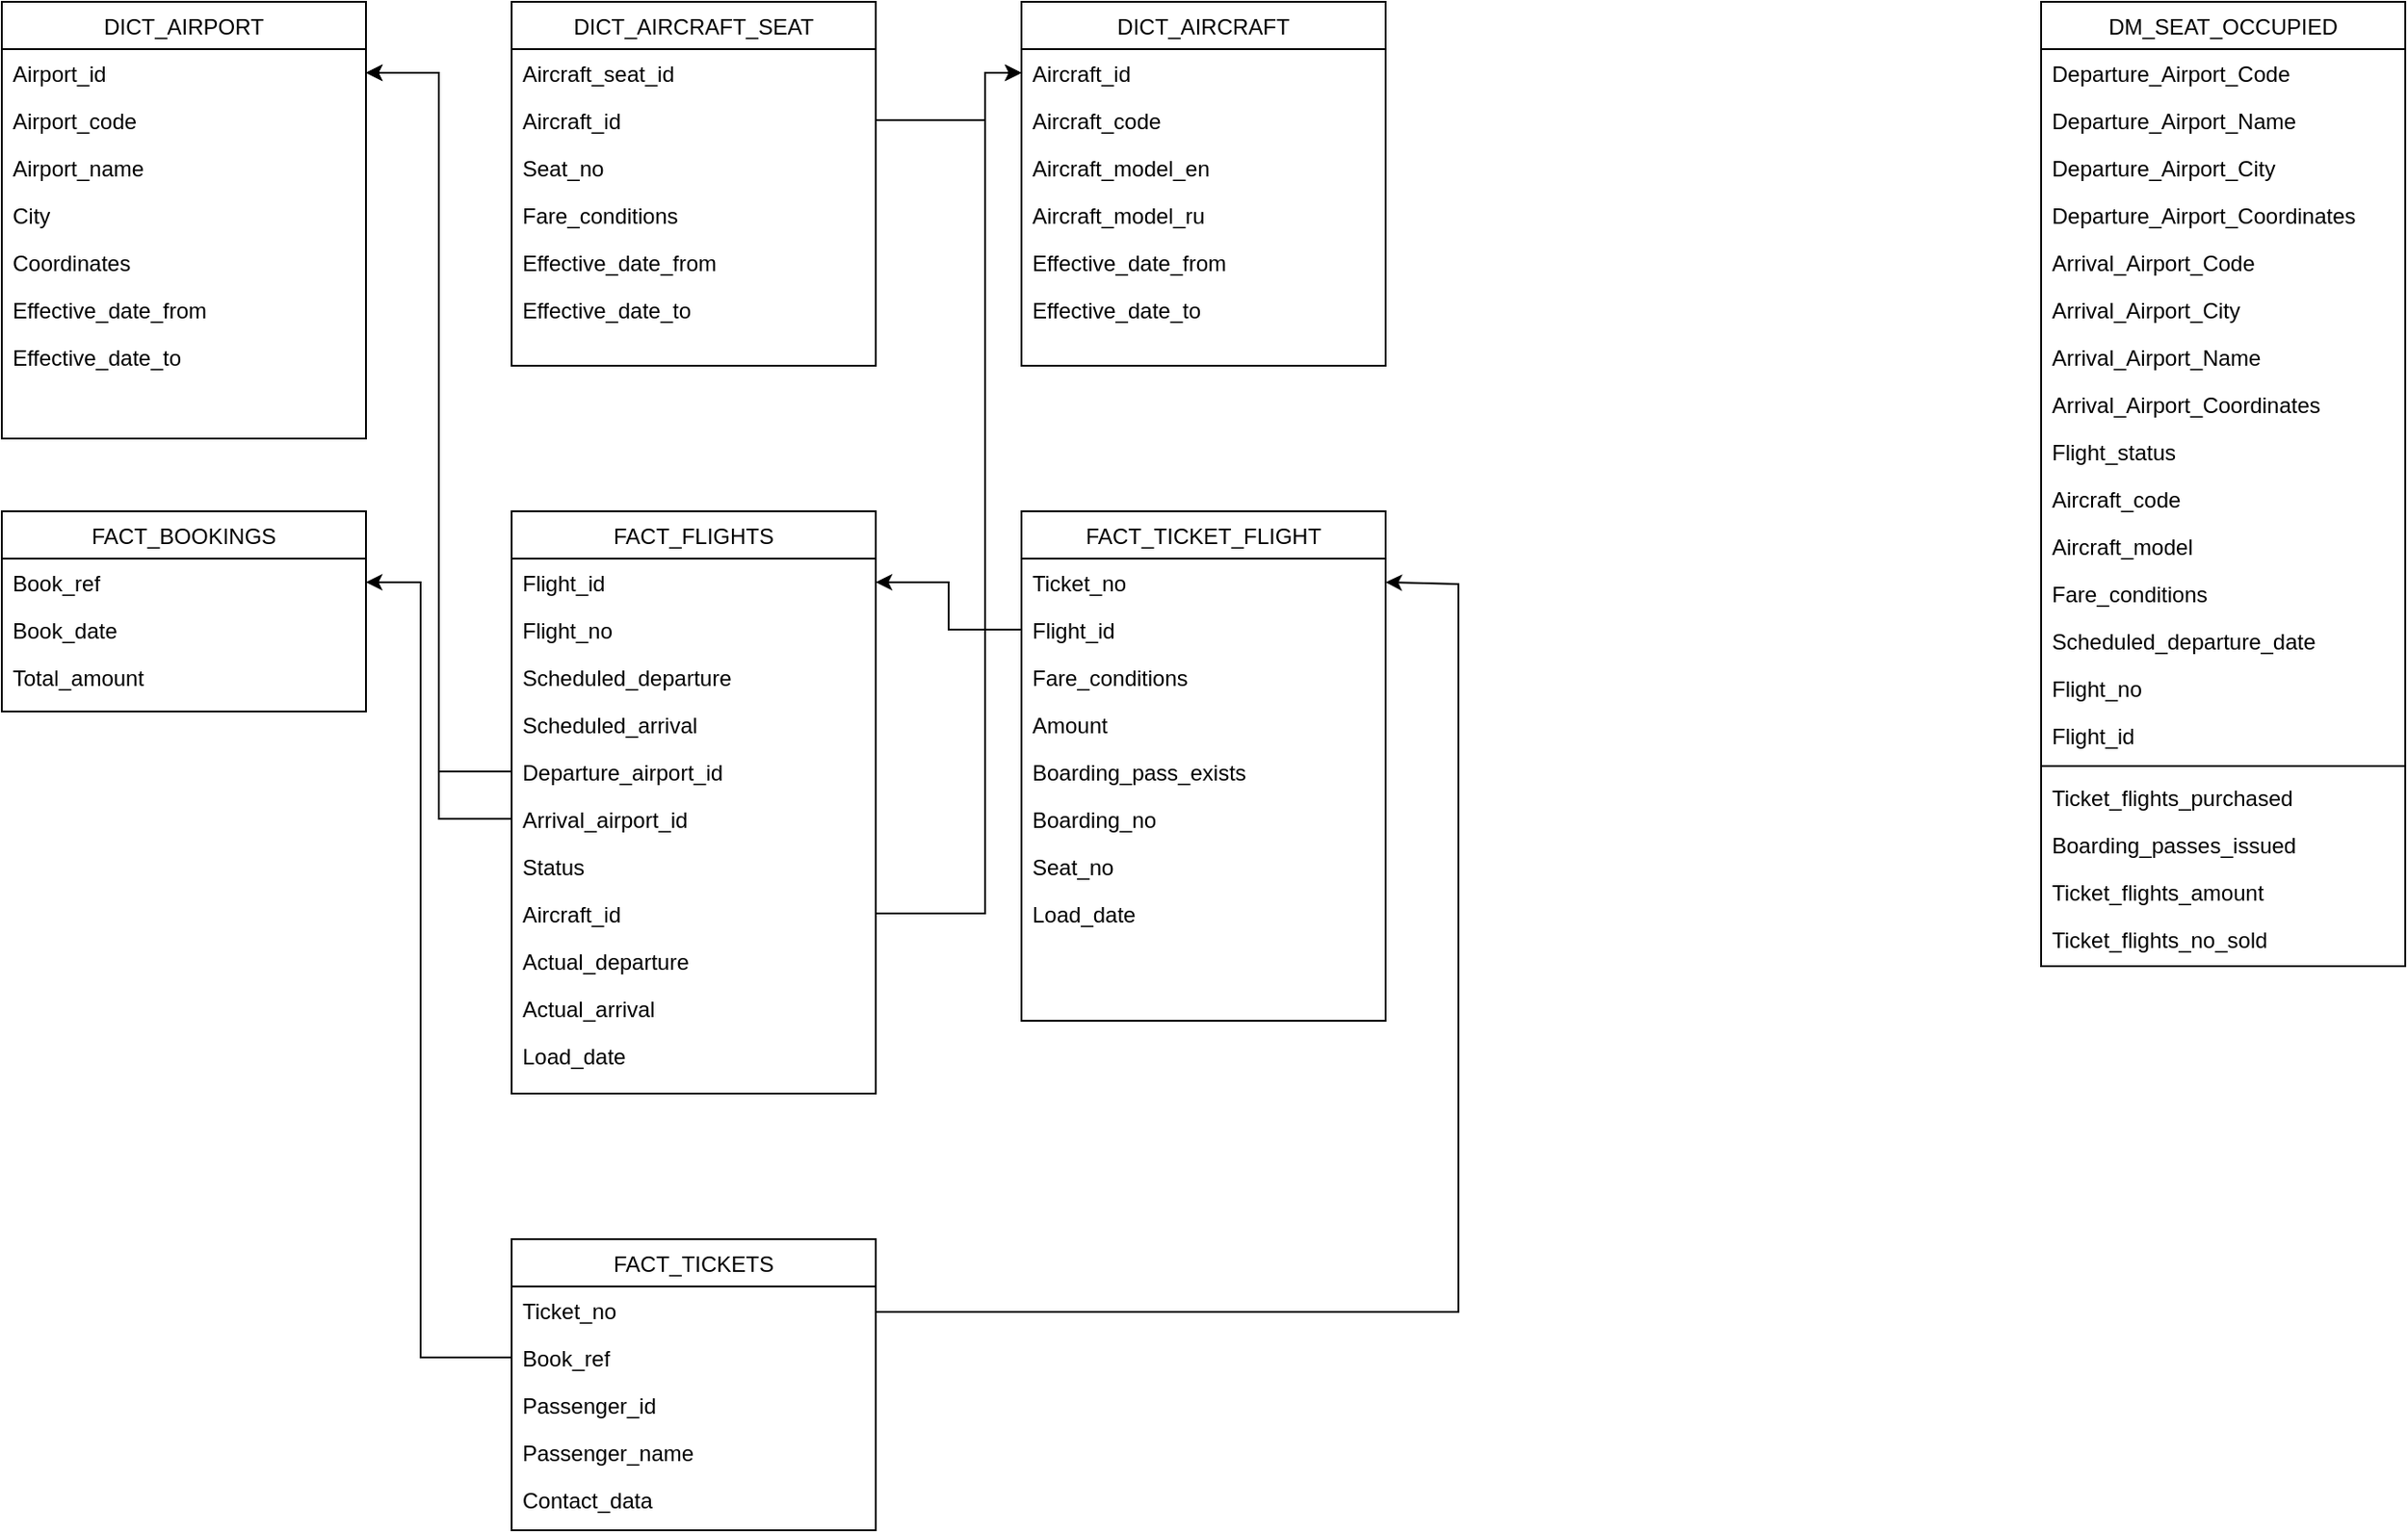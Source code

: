 <mxfile version="26.0.2">
  <diagram id="C5RBs43oDa-KdzZeNtuy" name="Page-1">
    <mxGraphModel grid="1" page="1" gridSize="10" guides="1" tooltips="1" connect="1" arrows="1" fold="1" pageScale="1" pageWidth="827" pageHeight="1169" math="0" shadow="0">
      <root>
        <mxCell id="WIyWlLk6GJQsqaUBKTNV-0" />
        <mxCell id="WIyWlLk6GJQsqaUBKTNV-1" parent="WIyWlLk6GJQsqaUBKTNV-0" />
        <mxCell id="aWT-A9fCjf0w6xsOzG6j-0" value="DM_SEAT_OCCUPIED" style="swimlane;fontStyle=0;align=center;verticalAlign=top;childLayout=stackLayout;horizontal=1;startSize=26;horizontalStack=0;resizeParent=1;resizeLast=0;collapsible=1;marginBottom=0;rounded=0;shadow=0;strokeWidth=1;" vertex="1" parent="WIyWlLk6GJQsqaUBKTNV-1">
          <mxGeometry x="1200" y="120" width="200" height="530" as="geometry">
            <mxRectangle x="550" y="140" width="160" height="26" as="alternateBounds" />
          </mxGeometry>
        </mxCell>
        <mxCell id="aWT-A9fCjf0w6xsOzG6j-1" value="Departure_Airport_Code" style="text;align=left;verticalAlign=top;spacingLeft=4;spacingRight=4;overflow=hidden;rotatable=0;points=[[0,0.5],[1,0.5]];portConstraint=eastwest;" vertex="1" parent="aWT-A9fCjf0w6xsOzG6j-0">
          <mxGeometry y="26" width="200" height="26" as="geometry" />
        </mxCell>
        <mxCell id="aWT-A9fCjf0w6xsOzG6j-2" value="Departure_Airport_Name" style="text;align=left;verticalAlign=top;spacingLeft=4;spacingRight=4;overflow=hidden;rotatable=0;points=[[0,0.5],[1,0.5]];portConstraint=eastwest;rounded=0;shadow=0;html=0;" vertex="1" parent="aWT-A9fCjf0w6xsOzG6j-0">
          <mxGeometry y="52" width="200" height="26" as="geometry" />
        </mxCell>
        <mxCell id="aWT-A9fCjf0w6xsOzG6j-3" value="Departure_Airport_City" style="text;align=left;verticalAlign=top;spacingLeft=4;spacingRight=4;overflow=hidden;rotatable=0;points=[[0,0.5],[1,0.5]];portConstraint=eastwest;rounded=0;shadow=0;html=0;" vertex="1" parent="aWT-A9fCjf0w6xsOzG6j-0">
          <mxGeometry y="78" width="200" height="26" as="geometry" />
        </mxCell>
        <mxCell id="aWT-A9fCjf0w6xsOzG6j-4" value="Departure_Airport_Coordinates" style="text;align=left;verticalAlign=top;spacingLeft=4;spacingRight=4;overflow=hidden;rotatable=0;points=[[0,0.5],[1,0.5]];portConstraint=eastwest;rounded=0;shadow=0;html=0;" vertex="1" parent="aWT-A9fCjf0w6xsOzG6j-0">
          <mxGeometry y="104" width="200" height="26" as="geometry" />
        </mxCell>
        <mxCell id="aWT-A9fCjf0w6xsOzG6j-9" value="Arrival_Airport_Code" style="text;align=left;verticalAlign=top;spacingLeft=4;spacingRight=4;overflow=hidden;rotatable=0;points=[[0,0.5],[1,0.5]];portConstraint=eastwest;" vertex="1" parent="aWT-A9fCjf0w6xsOzG6j-0">
          <mxGeometry y="130" width="200" height="26" as="geometry" />
        </mxCell>
        <mxCell id="aWT-A9fCjf0w6xsOzG6j-11" value="Arrival_Airport_City" style="text;align=left;verticalAlign=top;spacingLeft=4;spacingRight=4;overflow=hidden;rotatable=0;points=[[0,0.5],[1,0.5]];portConstraint=eastwest;rounded=0;shadow=0;html=0;" vertex="1" parent="aWT-A9fCjf0w6xsOzG6j-0">
          <mxGeometry y="156" width="200" height="26" as="geometry" />
        </mxCell>
        <mxCell id="aWT-A9fCjf0w6xsOzG6j-10" value="Arrival_Airport_Name" style="text;align=left;verticalAlign=top;spacingLeft=4;spacingRight=4;overflow=hidden;rotatable=0;points=[[0,0.5],[1,0.5]];portConstraint=eastwest;rounded=0;shadow=0;html=0;" vertex="1" parent="aWT-A9fCjf0w6xsOzG6j-0">
          <mxGeometry y="182" width="200" height="26" as="geometry" />
        </mxCell>
        <mxCell id="aWT-A9fCjf0w6xsOzG6j-12" value="Arrival_Airport_Coordinates" style="text;align=left;verticalAlign=top;spacingLeft=4;spacingRight=4;overflow=hidden;rotatable=0;points=[[0,0.5],[1,0.5]];portConstraint=eastwest;rounded=0;shadow=0;html=0;" vertex="1" parent="aWT-A9fCjf0w6xsOzG6j-0">
          <mxGeometry y="208" width="200" height="26" as="geometry" />
        </mxCell>
        <mxCell id="aWT-A9fCjf0w6xsOzG6j-7" value="Flight_status" style="text;align=left;verticalAlign=top;spacingLeft=4;spacingRight=4;overflow=hidden;rotatable=0;points=[[0,0.5],[1,0.5]];portConstraint=eastwest;" vertex="1" parent="aWT-A9fCjf0w6xsOzG6j-0">
          <mxGeometry y="234" width="200" height="26" as="geometry" />
        </mxCell>
        <mxCell id="aWT-A9fCjf0w6xsOzG6j-13" value="Aircraft_code" style="text;align=left;verticalAlign=top;spacingLeft=4;spacingRight=4;overflow=hidden;rotatable=0;points=[[0,0.5],[1,0.5]];portConstraint=eastwest;" vertex="1" parent="aWT-A9fCjf0w6xsOzG6j-0">
          <mxGeometry y="260" width="200" height="26" as="geometry" />
        </mxCell>
        <mxCell id="aWT-A9fCjf0w6xsOzG6j-8" value="Aircraft_model" style="text;align=left;verticalAlign=top;spacingLeft=4;spacingRight=4;overflow=hidden;rotatable=0;points=[[0,0.5],[1,0.5]];portConstraint=eastwest;" vertex="1" parent="aWT-A9fCjf0w6xsOzG6j-0">
          <mxGeometry y="286" width="200" height="26" as="geometry" />
        </mxCell>
        <mxCell id="aWT-A9fCjf0w6xsOzG6j-14" value="Fare_conditions" style="text;align=left;verticalAlign=top;spacingLeft=4;spacingRight=4;overflow=hidden;rotatable=0;points=[[0,0.5],[1,0.5]];portConstraint=eastwest;" vertex="1" parent="aWT-A9fCjf0w6xsOzG6j-0">
          <mxGeometry y="312" width="200" height="26" as="geometry" />
        </mxCell>
        <mxCell id="aWT-A9fCjf0w6xsOzG6j-15" value="Scheduled_departure_date" style="text;align=left;verticalAlign=top;spacingLeft=4;spacingRight=4;overflow=hidden;rotatable=0;points=[[0,0.5],[1,0.5]];portConstraint=eastwest;" vertex="1" parent="aWT-A9fCjf0w6xsOzG6j-0">
          <mxGeometry y="338" width="200" height="26" as="geometry" />
        </mxCell>
        <mxCell id="83cixHZcmBQuGo1QMCid-1" value="Flight_no" style="text;align=left;verticalAlign=top;spacingLeft=4;spacingRight=4;overflow=hidden;rotatable=0;points=[[0,0.5],[1,0.5]];portConstraint=eastwest;" vertex="1" parent="aWT-A9fCjf0w6xsOzG6j-0">
          <mxGeometry y="364" width="200" height="26" as="geometry" />
        </mxCell>
        <mxCell id="83cixHZcmBQuGo1QMCid-2" value="Flight_id" style="text;align=left;verticalAlign=top;spacingLeft=4;spacingRight=4;overflow=hidden;rotatable=0;points=[[0,0.5],[1,0.5]];portConstraint=eastwest;" vertex="1" parent="aWT-A9fCjf0w6xsOzG6j-0">
          <mxGeometry y="390" width="200" height="26" as="geometry" />
        </mxCell>
        <mxCell id="aWT-A9fCjf0w6xsOzG6j-6" value="" style="line;html=1;strokeWidth=1;align=left;verticalAlign=middle;spacingTop=-1;spacingLeft=3;spacingRight=3;rotatable=0;labelPosition=right;points=[];portConstraint=eastwest;" vertex="1" parent="aWT-A9fCjf0w6xsOzG6j-0">
          <mxGeometry y="416" width="200" height="8" as="geometry" />
        </mxCell>
        <mxCell id="83cixHZcmBQuGo1QMCid-0" value="Ticket_flights_purchased" style="text;align=left;verticalAlign=top;spacingLeft=4;spacingRight=4;overflow=hidden;rotatable=0;points=[[0,0.5],[1,0.5]];portConstraint=eastwest;" vertex="1" parent="aWT-A9fCjf0w6xsOzG6j-0">
          <mxGeometry y="424" width="200" height="26" as="geometry" />
        </mxCell>
        <mxCell id="aWT-A9fCjf0w6xsOzG6j-18" value="Boarding_passes_issued" style="text;align=left;verticalAlign=top;spacingLeft=4;spacingRight=4;overflow=hidden;rotatable=0;points=[[0,0.5],[1,0.5]];portConstraint=eastwest;" vertex="1" parent="aWT-A9fCjf0w6xsOzG6j-0">
          <mxGeometry y="450" width="200" height="26" as="geometry" />
        </mxCell>
        <mxCell id="aWT-A9fCjf0w6xsOzG6j-17" value="Ticket_flights_amount" style="text;align=left;verticalAlign=top;spacingLeft=4;spacingRight=4;overflow=hidden;rotatable=0;points=[[0,0.5],[1,0.5]];portConstraint=eastwest;" vertex="1" parent="aWT-A9fCjf0w6xsOzG6j-0">
          <mxGeometry y="476" width="200" height="26" as="geometry" />
        </mxCell>
        <mxCell id="aWT-A9fCjf0w6xsOzG6j-16" value="Ticket_flights_no_sold" style="text;align=left;verticalAlign=top;spacingLeft=4;spacingRight=4;overflow=hidden;rotatable=0;points=[[0,0.5],[1,0.5]];portConstraint=eastwest;" vertex="1" parent="aWT-A9fCjf0w6xsOzG6j-0">
          <mxGeometry y="502" width="200" height="26" as="geometry" />
        </mxCell>
        <mxCell id="aWT-A9fCjf0w6xsOzG6j-19" value="FACT_FLIGHTS" style="swimlane;fontStyle=0;align=center;verticalAlign=top;childLayout=stackLayout;horizontal=1;startSize=26;horizontalStack=0;resizeParent=1;resizeLast=0;collapsible=1;marginBottom=0;rounded=0;shadow=0;strokeWidth=1;" vertex="1" parent="WIyWlLk6GJQsqaUBKTNV-1">
          <mxGeometry x="360" y="400" width="200" height="320" as="geometry">
            <mxRectangle x="550" y="140" width="160" height="26" as="alternateBounds" />
          </mxGeometry>
        </mxCell>
        <mxCell id="aWT-A9fCjf0w6xsOzG6j-40" value="Flight_id" style="text;align=left;verticalAlign=top;spacingLeft=4;spacingRight=4;overflow=hidden;rotatable=0;points=[[0,0.5],[1,0.5]];portConstraint=eastwest;" vertex="1" parent="aWT-A9fCjf0w6xsOzG6j-19">
          <mxGeometry y="26" width="200" height="26" as="geometry" />
        </mxCell>
        <mxCell id="aWT-A9fCjf0w6xsOzG6j-38" value="Flight_no" style="text;align=left;verticalAlign=top;spacingLeft=4;spacingRight=4;overflow=hidden;rotatable=0;points=[[0,0.5],[1,0.5]];portConstraint=eastwest;" vertex="1" parent="aWT-A9fCjf0w6xsOzG6j-19">
          <mxGeometry y="52" width="200" height="26" as="geometry" />
        </mxCell>
        <mxCell id="aWT-A9fCjf0w6xsOzG6j-21" value="Scheduled_departure" style="text;align=left;verticalAlign=top;spacingLeft=4;spacingRight=4;overflow=hidden;rotatable=0;points=[[0,0.5],[1,0.5]];portConstraint=eastwest;rounded=0;shadow=0;html=0;" vertex="1" parent="aWT-A9fCjf0w6xsOzG6j-19">
          <mxGeometry y="78" width="200" height="26" as="geometry" />
        </mxCell>
        <mxCell id="aWT-A9fCjf0w6xsOzG6j-24" value="Scheduled_arrival" style="text;align=left;verticalAlign=top;spacingLeft=4;spacingRight=4;overflow=hidden;rotatable=0;points=[[0,0.5],[1,0.5]];portConstraint=eastwest;" vertex="1" parent="aWT-A9fCjf0w6xsOzG6j-19">
          <mxGeometry y="104" width="200" height="26" as="geometry" />
        </mxCell>
        <mxCell id="aWT-A9fCjf0w6xsOzG6j-39" value="Departure_airport_id" style="text;align=left;verticalAlign=top;spacingLeft=4;spacingRight=4;overflow=hidden;rotatable=0;points=[[0,0.5],[1,0.5]];portConstraint=eastwest;" vertex="1" parent="aWT-A9fCjf0w6xsOzG6j-19">
          <mxGeometry y="130" width="200" height="26" as="geometry" />
        </mxCell>
        <mxCell id="aWT-A9fCjf0w6xsOzG6j-41" value="Arrival_airport_id" style="text;align=left;verticalAlign=top;spacingLeft=4;spacingRight=4;overflow=hidden;rotatable=0;points=[[0,0.5],[1,0.5]];portConstraint=eastwest;" vertex="1" parent="aWT-A9fCjf0w6xsOzG6j-19">
          <mxGeometry y="156" width="200" height="26" as="geometry" />
        </mxCell>
        <mxCell id="aWT-A9fCjf0w6xsOzG6j-42" value="Status" style="text;align=left;verticalAlign=top;spacingLeft=4;spacingRight=4;overflow=hidden;rotatable=0;points=[[0,0.5],[1,0.5]];portConstraint=eastwest;" vertex="1" parent="aWT-A9fCjf0w6xsOzG6j-19">
          <mxGeometry y="182" width="200" height="26" as="geometry" />
        </mxCell>
        <mxCell id="aWT-A9fCjf0w6xsOzG6j-44" value="Aircraft_id" style="text;align=left;verticalAlign=top;spacingLeft=4;spacingRight=4;overflow=hidden;rotatable=0;points=[[0,0.5],[1,0.5]];portConstraint=eastwest;" vertex="1" parent="aWT-A9fCjf0w6xsOzG6j-19">
          <mxGeometry y="208" width="200" height="26" as="geometry" />
        </mxCell>
        <mxCell id="aWT-A9fCjf0w6xsOzG6j-43" value="Actual_departure" style="text;align=left;verticalAlign=top;spacingLeft=4;spacingRight=4;overflow=hidden;rotatable=0;points=[[0,0.5],[1,0.5]];portConstraint=eastwest;" vertex="1" parent="aWT-A9fCjf0w6xsOzG6j-19">
          <mxGeometry y="234" width="200" height="26" as="geometry" />
        </mxCell>
        <mxCell id="aWT-A9fCjf0w6xsOzG6j-45" value="Actual_arrival" style="text;align=left;verticalAlign=top;spacingLeft=4;spacingRight=4;overflow=hidden;rotatable=0;points=[[0,0.5],[1,0.5]];portConstraint=eastwest;" vertex="1" parent="aWT-A9fCjf0w6xsOzG6j-19">
          <mxGeometry y="260" width="200" height="26" as="geometry" />
        </mxCell>
        <mxCell id="tGXGNYlhGHzDCKArk0Gj-0" value="Load_date&#xa;" style="text;align=left;verticalAlign=top;spacingLeft=4;spacingRight=4;overflow=hidden;rotatable=0;points=[[0,0.5],[1,0.5]];portConstraint=eastwest;" vertex="1" parent="aWT-A9fCjf0w6xsOzG6j-19">
          <mxGeometry y="286" width="200" height="26" as="geometry" />
        </mxCell>
        <mxCell id="aWT-A9fCjf0w6xsOzG6j-49" value="DICT_AIRPORT" style="swimlane;fontStyle=0;align=center;verticalAlign=top;childLayout=stackLayout;horizontal=1;startSize=26;horizontalStack=0;resizeParent=1;resizeLast=0;collapsible=1;marginBottom=0;rounded=0;shadow=0;strokeWidth=1;" vertex="1" parent="WIyWlLk6GJQsqaUBKTNV-1">
          <mxGeometry x="80" y="120" width="200" height="240" as="geometry">
            <mxRectangle x="550" y="140" width="160" height="26" as="alternateBounds" />
          </mxGeometry>
        </mxCell>
        <mxCell id="aWT-A9fCjf0w6xsOzG6j-50" value="Airport_id" style="text;align=left;verticalAlign=top;spacingLeft=4;spacingRight=4;overflow=hidden;rotatable=0;points=[[0,0.5],[1,0.5]];portConstraint=eastwest;" vertex="1" parent="aWT-A9fCjf0w6xsOzG6j-49">
          <mxGeometry y="26" width="200" height="26" as="geometry" />
        </mxCell>
        <mxCell id="aWT-A9fCjf0w6xsOzG6j-51" value="Airport_code" style="text;align=left;verticalAlign=top;spacingLeft=4;spacingRight=4;overflow=hidden;rotatable=0;points=[[0,0.5],[1,0.5]];portConstraint=eastwest;" vertex="1" parent="aWT-A9fCjf0w6xsOzG6j-49">
          <mxGeometry y="52" width="200" height="26" as="geometry" />
        </mxCell>
        <mxCell id="aWT-A9fCjf0w6xsOzG6j-52" value="Airport_name" style="text;align=left;verticalAlign=top;spacingLeft=4;spacingRight=4;overflow=hidden;rotatable=0;points=[[0,0.5],[1,0.5]];portConstraint=eastwest;" vertex="1" parent="aWT-A9fCjf0w6xsOzG6j-49">
          <mxGeometry y="78" width="200" height="26" as="geometry" />
        </mxCell>
        <mxCell id="aWT-A9fCjf0w6xsOzG6j-53" value="City" style="text;align=left;verticalAlign=top;spacingLeft=4;spacingRight=4;overflow=hidden;rotatable=0;points=[[0,0.5],[1,0.5]];portConstraint=eastwest;rounded=0;shadow=0;html=0;" vertex="1" parent="aWT-A9fCjf0w6xsOzG6j-49">
          <mxGeometry y="104" width="200" height="26" as="geometry" />
        </mxCell>
        <mxCell id="aWT-A9fCjf0w6xsOzG6j-54" value="Coordinates" style="text;align=left;verticalAlign=top;spacingLeft=4;spacingRight=4;overflow=hidden;rotatable=0;points=[[0,0.5],[1,0.5]];portConstraint=eastwest;" vertex="1" parent="aWT-A9fCjf0w6xsOzG6j-49">
          <mxGeometry y="130" width="200" height="26" as="geometry" />
        </mxCell>
        <mxCell id="aWT-A9fCjf0w6xsOzG6j-63" value="Effective_date_from" style="text;align=left;verticalAlign=top;spacingLeft=4;spacingRight=4;overflow=hidden;rotatable=0;points=[[0,0.5],[1,0.5]];portConstraint=eastwest;" vertex="1" parent="aWT-A9fCjf0w6xsOzG6j-49">
          <mxGeometry y="156" width="200" height="26" as="geometry" />
        </mxCell>
        <mxCell id="aWT-A9fCjf0w6xsOzG6j-64" value="Effective_date_to" style="text;align=left;verticalAlign=top;spacingLeft=4;spacingRight=4;overflow=hidden;rotatable=0;points=[[0,0.5],[1,0.5]];portConstraint=eastwest;" vertex="1" parent="aWT-A9fCjf0w6xsOzG6j-49">
          <mxGeometry y="182" width="200" height="26" as="geometry" />
        </mxCell>
        <mxCell id="aWT-A9fCjf0w6xsOzG6j-65" style="edgeStyle=orthogonalEdgeStyle;rounded=0;orthogonalLoop=1;jettySize=auto;html=1;entryX=1;entryY=0.5;entryDx=0;entryDy=0;" edge="1" parent="WIyWlLk6GJQsqaUBKTNV-1" source="aWT-A9fCjf0w6xsOzG6j-41" target="aWT-A9fCjf0w6xsOzG6j-50">
          <mxGeometry relative="1" as="geometry">
            <mxPoint x="280" y="439" as="targetPoint" />
            <Array as="points">
              <mxPoint x="320" y="569" />
              <mxPoint x="320" y="159" />
            </Array>
          </mxGeometry>
        </mxCell>
        <mxCell id="aWT-A9fCjf0w6xsOzG6j-67" style="edgeStyle=orthogonalEdgeStyle;rounded=0;orthogonalLoop=1;jettySize=auto;html=1;entryX=1;entryY=0.5;entryDx=0;entryDy=0;" edge="1" parent="WIyWlLk6GJQsqaUBKTNV-1" source="aWT-A9fCjf0w6xsOzG6j-39" target="aWT-A9fCjf0w6xsOzG6j-50">
          <mxGeometry relative="1" as="geometry">
            <Array as="points">
              <mxPoint x="320" y="543" />
              <mxPoint x="320" y="159" />
            </Array>
          </mxGeometry>
        </mxCell>
        <mxCell id="aWT-A9fCjf0w6xsOzG6j-68" value="DICT_AIRCRAFT" style="swimlane;fontStyle=0;align=center;verticalAlign=top;childLayout=stackLayout;horizontal=1;startSize=26;horizontalStack=0;resizeParent=1;resizeLast=0;collapsible=1;marginBottom=0;rounded=0;shadow=0;strokeWidth=1;" vertex="1" parent="WIyWlLk6GJQsqaUBKTNV-1">
          <mxGeometry x="640" y="120" width="200" height="200" as="geometry">
            <mxRectangle x="550" y="140" width="160" height="26" as="alternateBounds" />
          </mxGeometry>
        </mxCell>
        <mxCell id="aWT-A9fCjf0w6xsOzG6j-69" value="Aircraft_id" style="text;align=left;verticalAlign=top;spacingLeft=4;spacingRight=4;overflow=hidden;rotatable=0;points=[[0,0.5],[1,0.5]];portConstraint=eastwest;" vertex="1" parent="aWT-A9fCjf0w6xsOzG6j-68">
          <mxGeometry y="26" width="200" height="26" as="geometry" />
        </mxCell>
        <mxCell id="aWT-A9fCjf0w6xsOzG6j-70" value="Aircraft_code" style="text;align=left;verticalAlign=top;spacingLeft=4;spacingRight=4;overflow=hidden;rotatable=0;points=[[0,0.5],[1,0.5]];portConstraint=eastwest;" vertex="1" parent="aWT-A9fCjf0w6xsOzG6j-68">
          <mxGeometry y="52" width="200" height="26" as="geometry" />
        </mxCell>
        <mxCell id="aWT-A9fCjf0w6xsOzG6j-71" value="Aircraft_model_en" style="text;align=left;verticalAlign=top;spacingLeft=4;spacingRight=4;overflow=hidden;rotatable=0;points=[[0,0.5],[1,0.5]];portConstraint=eastwest;" vertex="1" parent="aWT-A9fCjf0w6xsOzG6j-68">
          <mxGeometry y="78" width="200" height="26" as="geometry" />
        </mxCell>
        <mxCell id="aWT-A9fCjf0w6xsOzG6j-76" value="Aircraft_model_ru" style="text;align=left;verticalAlign=top;spacingLeft=4;spacingRight=4;overflow=hidden;rotatable=0;points=[[0,0.5],[1,0.5]];portConstraint=eastwest;" vertex="1" parent="aWT-A9fCjf0w6xsOzG6j-68">
          <mxGeometry y="104" width="200" height="26" as="geometry" />
        </mxCell>
        <mxCell id="aWT-A9fCjf0w6xsOzG6j-74" value="Effective_date_from" style="text;align=left;verticalAlign=top;spacingLeft=4;spacingRight=4;overflow=hidden;rotatable=0;points=[[0,0.5],[1,0.5]];portConstraint=eastwest;" vertex="1" parent="aWT-A9fCjf0w6xsOzG6j-68">
          <mxGeometry y="130" width="200" height="26" as="geometry" />
        </mxCell>
        <mxCell id="aWT-A9fCjf0w6xsOzG6j-75" value="Effective_date_to" style="text;align=left;verticalAlign=top;spacingLeft=4;spacingRight=4;overflow=hidden;rotatable=0;points=[[0,0.5],[1,0.5]];portConstraint=eastwest;" vertex="1" parent="aWT-A9fCjf0w6xsOzG6j-68">
          <mxGeometry y="156" width="200" height="26" as="geometry" />
        </mxCell>
        <mxCell id="aWT-A9fCjf0w6xsOzG6j-78" style="edgeStyle=orthogonalEdgeStyle;rounded=0;orthogonalLoop=1;jettySize=auto;html=1;" edge="1" parent="WIyWlLk6GJQsqaUBKTNV-1" source="aWT-A9fCjf0w6xsOzG6j-44" target="aWT-A9fCjf0w6xsOzG6j-69">
          <mxGeometry relative="1" as="geometry">
            <Array as="points">
              <mxPoint x="620" y="621" />
              <mxPoint x="620" y="159" />
            </Array>
          </mxGeometry>
        </mxCell>
        <mxCell id="aWT-A9fCjf0w6xsOzG6j-79" value="DICT_AIRCRAFT_SEAT" style="swimlane;fontStyle=0;align=center;verticalAlign=top;childLayout=stackLayout;horizontal=1;startSize=26;horizontalStack=0;resizeParent=1;resizeLast=0;collapsible=1;marginBottom=0;rounded=0;shadow=0;strokeWidth=1;" vertex="1" parent="WIyWlLk6GJQsqaUBKTNV-1">
          <mxGeometry x="360" y="120" width="200" height="200" as="geometry">
            <mxRectangle x="550" y="140" width="160" height="26" as="alternateBounds" />
          </mxGeometry>
        </mxCell>
        <mxCell id="aWT-A9fCjf0w6xsOzG6j-80" value="Aircraft_seat_id" style="text;align=left;verticalAlign=top;spacingLeft=4;spacingRight=4;overflow=hidden;rotatable=0;points=[[0,0.5],[1,0.5]];portConstraint=eastwest;" vertex="1" parent="aWT-A9fCjf0w6xsOzG6j-79">
          <mxGeometry y="26" width="200" height="26" as="geometry" />
        </mxCell>
        <mxCell id="aWT-A9fCjf0w6xsOzG6j-81" value="Aircraft_id" style="text;align=left;verticalAlign=top;spacingLeft=4;spacingRight=4;overflow=hidden;rotatable=0;points=[[0,0.5],[1,0.5]];portConstraint=eastwest;" vertex="1" parent="aWT-A9fCjf0w6xsOzG6j-79">
          <mxGeometry y="52" width="200" height="26" as="geometry" />
        </mxCell>
        <mxCell id="aWT-A9fCjf0w6xsOzG6j-82" value="Seat_no" style="text;align=left;verticalAlign=top;spacingLeft=4;spacingRight=4;overflow=hidden;rotatable=0;points=[[0,0.5],[1,0.5]];portConstraint=eastwest;" vertex="1" parent="aWT-A9fCjf0w6xsOzG6j-79">
          <mxGeometry y="78" width="200" height="26" as="geometry" />
        </mxCell>
        <mxCell id="aWT-A9fCjf0w6xsOzG6j-83" value="Fare_conditions" style="text;align=left;verticalAlign=top;spacingLeft=4;spacingRight=4;overflow=hidden;rotatable=0;points=[[0,0.5],[1,0.5]];portConstraint=eastwest;" vertex="1" parent="aWT-A9fCjf0w6xsOzG6j-79">
          <mxGeometry y="104" width="200" height="26" as="geometry" />
        </mxCell>
        <mxCell id="aWT-A9fCjf0w6xsOzG6j-84" value="Effective_date_from" style="text;align=left;verticalAlign=top;spacingLeft=4;spacingRight=4;overflow=hidden;rotatable=0;points=[[0,0.5],[1,0.5]];portConstraint=eastwest;" vertex="1" parent="aWT-A9fCjf0w6xsOzG6j-79">
          <mxGeometry y="130" width="200" height="26" as="geometry" />
        </mxCell>
        <mxCell id="aWT-A9fCjf0w6xsOzG6j-85" value="Effective_date_to" style="text;align=left;verticalAlign=top;spacingLeft=4;spacingRight=4;overflow=hidden;rotatable=0;points=[[0,0.5],[1,0.5]];portConstraint=eastwest;" vertex="1" parent="aWT-A9fCjf0w6xsOzG6j-79">
          <mxGeometry y="156" width="200" height="26" as="geometry" />
        </mxCell>
        <mxCell id="aWT-A9fCjf0w6xsOzG6j-86" style="edgeStyle=orthogonalEdgeStyle;rounded=0;orthogonalLoop=1;jettySize=auto;html=1;" edge="1" parent="WIyWlLk6GJQsqaUBKTNV-1" source="aWT-A9fCjf0w6xsOzG6j-81" target="aWT-A9fCjf0w6xsOzG6j-69">
          <mxGeometry relative="1" as="geometry">
            <Array as="points">
              <mxPoint x="620" y="185" />
              <mxPoint x="620" y="159" />
            </Array>
          </mxGeometry>
        </mxCell>
        <mxCell id="MHkzgkWfLOQzL0Q-ljjY-0" value="FACT_TICKET_FLIGHT" style="swimlane;fontStyle=0;align=center;verticalAlign=top;childLayout=stackLayout;horizontal=1;startSize=26;horizontalStack=0;resizeParent=1;resizeLast=0;collapsible=1;marginBottom=0;rounded=0;shadow=0;strokeWidth=1;" vertex="1" parent="WIyWlLk6GJQsqaUBKTNV-1">
          <mxGeometry x="640" y="400" width="200" height="280" as="geometry">
            <mxRectangle x="550" y="140" width="160" height="26" as="alternateBounds" />
          </mxGeometry>
        </mxCell>
        <mxCell id="MHkzgkWfLOQzL0Q-ljjY-1" value="Ticket_no" style="text;align=left;verticalAlign=top;spacingLeft=4;spacingRight=4;overflow=hidden;rotatable=0;points=[[0,0.5],[1,0.5]];portConstraint=eastwest;" vertex="1" parent="MHkzgkWfLOQzL0Q-ljjY-0">
          <mxGeometry y="26" width="200" height="26" as="geometry" />
        </mxCell>
        <mxCell id="MHkzgkWfLOQzL0Q-ljjY-2" value="Flight_id" style="text;align=left;verticalAlign=top;spacingLeft=4;spacingRight=4;overflow=hidden;rotatable=0;points=[[0,0.5],[1,0.5]];portConstraint=eastwest;" vertex="1" parent="MHkzgkWfLOQzL0Q-ljjY-0">
          <mxGeometry y="52" width="200" height="26" as="geometry" />
        </mxCell>
        <mxCell id="MHkzgkWfLOQzL0Q-ljjY-3" value="Fare_conditions" style="text;align=left;verticalAlign=top;spacingLeft=4;spacingRight=4;overflow=hidden;rotatable=0;points=[[0,0.5],[1,0.5]];portConstraint=eastwest;" vertex="1" parent="MHkzgkWfLOQzL0Q-ljjY-0">
          <mxGeometry y="78" width="200" height="26" as="geometry" />
        </mxCell>
        <mxCell id="MHkzgkWfLOQzL0Q-ljjY-4" value="Amount" style="text;align=left;verticalAlign=top;spacingLeft=4;spacingRight=4;overflow=hidden;rotatable=0;points=[[0,0.5],[1,0.5]];portConstraint=eastwest;rounded=0;shadow=0;html=0;" vertex="1" parent="MHkzgkWfLOQzL0Q-ljjY-0">
          <mxGeometry y="104" width="200" height="26" as="geometry" />
        </mxCell>
        <mxCell id="MHkzgkWfLOQzL0Q-ljjY-5" value="Boarding_pass_exists" style="text;align=left;verticalAlign=top;spacingLeft=4;spacingRight=4;overflow=hidden;rotatable=0;points=[[0,0.5],[1,0.5]];portConstraint=eastwest;" vertex="1" parent="MHkzgkWfLOQzL0Q-ljjY-0">
          <mxGeometry y="130" width="200" height="26" as="geometry" />
        </mxCell>
        <mxCell id="MHkzgkWfLOQzL0Q-ljjY-6" value="Boarding_no" style="text;align=left;verticalAlign=top;spacingLeft=4;spacingRight=4;overflow=hidden;rotatable=0;points=[[0,0.5],[1,0.5]];portConstraint=eastwest;" vertex="1" parent="MHkzgkWfLOQzL0Q-ljjY-0">
          <mxGeometry y="156" width="200" height="26" as="geometry" />
        </mxCell>
        <mxCell id="MHkzgkWfLOQzL0Q-ljjY-7" value="Seat_no" style="text;align=left;verticalAlign=top;spacingLeft=4;spacingRight=4;overflow=hidden;rotatable=0;points=[[0,0.5],[1,0.5]];portConstraint=eastwest;" vertex="1" parent="MHkzgkWfLOQzL0Q-ljjY-0">
          <mxGeometry y="182" width="200" height="26" as="geometry" />
        </mxCell>
        <mxCell id="tGXGNYlhGHzDCKArk0Gj-1" value="Load_date&#xa;" style="text;align=left;verticalAlign=top;spacingLeft=4;spacingRight=4;overflow=hidden;rotatable=0;points=[[0,0.5],[1,0.5]];portConstraint=eastwest;" vertex="1" parent="MHkzgkWfLOQzL0Q-ljjY-0">
          <mxGeometry y="208" width="200" height="26" as="geometry" />
        </mxCell>
        <mxCell id="tGXGNYlhGHzDCKArk0Gj-2" style="edgeStyle=orthogonalEdgeStyle;rounded=0;orthogonalLoop=1;jettySize=auto;html=1;" edge="1" parent="WIyWlLk6GJQsqaUBKTNV-1" source="MHkzgkWfLOQzL0Q-ljjY-2" target="aWT-A9fCjf0w6xsOzG6j-40">
          <mxGeometry relative="1" as="geometry" />
        </mxCell>
        <mxCell id="6N8amrmMpRAPXu7eyAqQ-0" value="FACT_BOOKINGS" style="swimlane;fontStyle=0;align=center;verticalAlign=top;childLayout=stackLayout;horizontal=1;startSize=26;horizontalStack=0;resizeParent=1;resizeLast=0;collapsible=1;marginBottom=0;rounded=0;shadow=0;strokeWidth=1;" vertex="1" parent="WIyWlLk6GJQsqaUBKTNV-1">
          <mxGeometry x="80" y="400" width="200" height="110" as="geometry">
            <mxRectangle x="550" y="140" width="160" height="26" as="alternateBounds" />
          </mxGeometry>
        </mxCell>
        <mxCell id="6N8amrmMpRAPXu7eyAqQ-1" value="Book_ref" style="text;align=left;verticalAlign=top;spacingLeft=4;spacingRight=4;overflow=hidden;rotatable=0;points=[[0,0.5],[1,0.5]];portConstraint=eastwest;" vertex="1" parent="6N8amrmMpRAPXu7eyAqQ-0">
          <mxGeometry y="26" width="200" height="26" as="geometry" />
        </mxCell>
        <mxCell id="6N8amrmMpRAPXu7eyAqQ-2" value="Book_date" style="text;align=left;verticalAlign=top;spacingLeft=4;spacingRight=4;overflow=hidden;rotatable=0;points=[[0,0.5],[1,0.5]];portConstraint=eastwest;" vertex="1" parent="6N8amrmMpRAPXu7eyAqQ-0">
          <mxGeometry y="52" width="200" height="26" as="geometry" />
        </mxCell>
        <mxCell id="6N8amrmMpRAPXu7eyAqQ-3" value="Total_amount" style="text;align=left;verticalAlign=top;spacingLeft=4;spacingRight=4;overflow=hidden;rotatable=0;points=[[0,0.5],[1,0.5]];portConstraint=eastwest;" vertex="1" parent="6N8amrmMpRAPXu7eyAqQ-0">
          <mxGeometry y="78" width="200" height="26" as="geometry" />
        </mxCell>
        <mxCell id="6N8amrmMpRAPXu7eyAqQ-9" value="FACT_TICKETS" style="swimlane;fontStyle=0;align=center;verticalAlign=top;childLayout=stackLayout;horizontal=1;startSize=26;horizontalStack=0;resizeParent=1;resizeLast=0;collapsible=1;marginBottom=0;rounded=0;shadow=0;strokeWidth=1;" vertex="1" parent="WIyWlLk6GJQsqaUBKTNV-1">
          <mxGeometry x="360" y="800" width="200" height="160" as="geometry">
            <mxRectangle x="550" y="140" width="160" height="26" as="alternateBounds" />
          </mxGeometry>
        </mxCell>
        <mxCell id="6N8amrmMpRAPXu7eyAqQ-10" value="Ticket_no" style="text;align=left;verticalAlign=top;spacingLeft=4;spacingRight=4;overflow=hidden;rotatable=0;points=[[0,0.5],[1,0.5]];portConstraint=eastwest;" vertex="1" parent="6N8amrmMpRAPXu7eyAqQ-9">
          <mxGeometry y="26" width="200" height="26" as="geometry" />
        </mxCell>
        <mxCell id="6N8amrmMpRAPXu7eyAqQ-11" value="Book_ref" style="text;align=left;verticalAlign=top;spacingLeft=4;spacingRight=4;overflow=hidden;rotatable=0;points=[[0,0.5],[1,0.5]];portConstraint=eastwest;" vertex="1" parent="6N8amrmMpRAPXu7eyAqQ-9">
          <mxGeometry y="52" width="200" height="26" as="geometry" />
        </mxCell>
        <mxCell id="6N8amrmMpRAPXu7eyAqQ-12" value="Passenger_id" style="text;align=left;verticalAlign=top;spacingLeft=4;spacingRight=4;overflow=hidden;rotatable=0;points=[[0,0.5],[1,0.5]];portConstraint=eastwest;" vertex="1" parent="6N8amrmMpRAPXu7eyAqQ-9">
          <mxGeometry y="78" width="200" height="26" as="geometry" />
        </mxCell>
        <mxCell id="6N8amrmMpRAPXu7eyAqQ-13" value="Passenger_name" style="text;align=left;verticalAlign=top;spacingLeft=4;spacingRight=4;overflow=hidden;rotatable=0;points=[[0,0.5],[1,0.5]];portConstraint=eastwest;" vertex="1" parent="6N8amrmMpRAPXu7eyAqQ-9">
          <mxGeometry y="104" width="200" height="26" as="geometry" />
        </mxCell>
        <mxCell id="6N8amrmMpRAPXu7eyAqQ-14" value="Contact_data" style="text;align=left;verticalAlign=top;spacingLeft=4;spacingRight=4;overflow=hidden;rotatable=0;points=[[0,0.5],[1,0.5]];portConstraint=eastwest;" vertex="1" parent="6N8amrmMpRAPXu7eyAqQ-9">
          <mxGeometry y="130" width="200" height="26" as="geometry" />
        </mxCell>
        <mxCell id="6N8amrmMpRAPXu7eyAqQ-15" value="" style="endArrow=classic;html=1;rounded=0;entryX=1;entryY=0.5;entryDx=0;entryDy=0;" edge="1" parent="WIyWlLk6GJQsqaUBKTNV-1" target="MHkzgkWfLOQzL0Q-ljjY-1">
          <mxGeometry width="50" height="50" relative="1" as="geometry">
            <mxPoint x="560" y="840" as="sourcePoint" />
            <mxPoint x="490" y="640" as="targetPoint" />
            <Array as="points">
              <mxPoint x="590" y="840" />
              <mxPoint x="880" y="840" />
              <mxPoint x="880" y="440" />
            </Array>
          </mxGeometry>
        </mxCell>
        <mxCell id="6N8amrmMpRAPXu7eyAqQ-16" value="" style="endArrow=classic;html=1;rounded=0;exitX=0;exitY=0.5;exitDx=0;exitDy=0;" edge="1" parent="WIyWlLk6GJQsqaUBKTNV-1" source="6N8amrmMpRAPXu7eyAqQ-11" target="6N8amrmMpRAPXu7eyAqQ-1">
          <mxGeometry width="50" height="50" relative="1" as="geometry">
            <mxPoint x="440" y="690" as="sourcePoint" />
            <mxPoint x="490" y="640" as="targetPoint" />
            <Array as="points">
              <mxPoint x="310" y="865" />
              <mxPoint x="310" y="439" />
            </Array>
          </mxGeometry>
        </mxCell>
      </root>
    </mxGraphModel>
  </diagram>
</mxfile>
